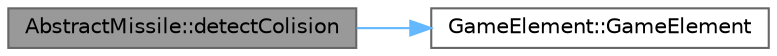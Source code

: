 digraph "AbstractMissile::detectColision"
{
 // LATEX_PDF_SIZE
  bgcolor="transparent";
  edge [fontname=Helvetica,fontsize=10,labelfontname=Helvetica,labelfontsize=10];
  node [fontname=Helvetica,fontsize=10,shape=box,height=0.2,width=0.4];
  rankdir="LR";
  Node1 [id="Node000001",label="AbstractMissile::detectColision",height=0.2,width=0.4,color="gray40", fillcolor="grey60", style="filled", fontcolor="black",tooltip="Pure virtual function to detect collision with another game element."];
  Node1 -> Node2 [id="edge1_Node000001_Node000002",color="steelblue1",style="solid",tooltip=" "];
  Node2 [id="Node000002",label="GameElement::GameElement",height=0.2,width=0.4,color="grey40", fillcolor="white", style="filled",URL="$class_game_element.html#aaa745ed353bc4560ae9f4d7f4f544238",tooltip="Constructs a GameElement."];
}
